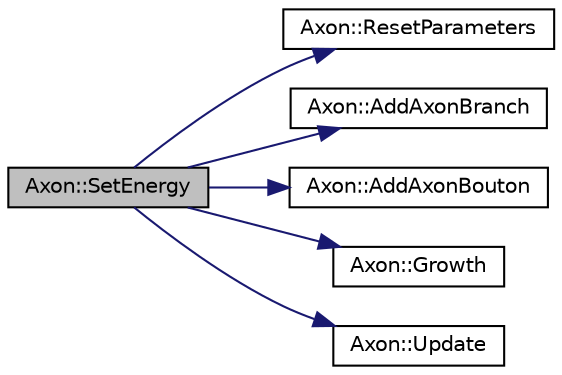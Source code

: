 digraph "Axon::SetEnergy"
{
  edge [fontname="Helvetica",fontsize="10",labelfontname="Helvetica",labelfontsize="10"];
  node [fontname="Helvetica",fontsize="10",shape=record];
  rankdir="LR";
  Node1 [label="Axon::SetEnergy",height=0.2,width=0.4,color="black", fillcolor="grey75", style="filled", fontcolor="black"];
  Node1 -> Node2 [color="midnightblue",fontsize="10",style="solid",fontname="Helvetica"];
  Node2 [label="Axon::ResetParameters",height=0.2,width=0.4,color="black", fillcolor="white", style="filled",URL="$class_axon.html#a0573c4cf05c0bbdba1f20b00d21586c2"];
  Node1 -> Node3 [color="midnightblue",fontsize="10",style="solid",fontname="Helvetica"];
  Node3 [label="Axon::AddAxonBranch",height=0.2,width=0.4,color="black", fillcolor="white", style="filled",URL="$class_axon.html#ae5f45a4a5f930b2f41ab459f7749e005"];
  Node1 -> Node4 [color="midnightblue",fontsize="10",style="solid",fontname="Helvetica"];
  Node4 [label="Axon::AddAxonBouton",height=0.2,width=0.4,color="black", fillcolor="white", style="filled",URL="$class_axon.html#a1a1c14661fc237a1d27220a2f15cf8cf"];
  Node1 -> Node5 [color="midnightblue",fontsize="10",style="solid",fontname="Helvetica"];
  Node5 [label="Axon::Growth",height=0.2,width=0.4,color="black", fillcolor="white", style="filled",URL="$class_axon.html#a6ad6cf2ceadf39e4771942858c644149"];
  Node1 -> Node6 [color="midnightblue",fontsize="10",style="solid",fontname="Helvetica"];
  Node6 [label="Axon::Update",height=0.2,width=0.4,color="black", fillcolor="white", style="filled",URL="$class_axon.html#a4ad7ed382f773a9a55be76003cff772e"];
}
